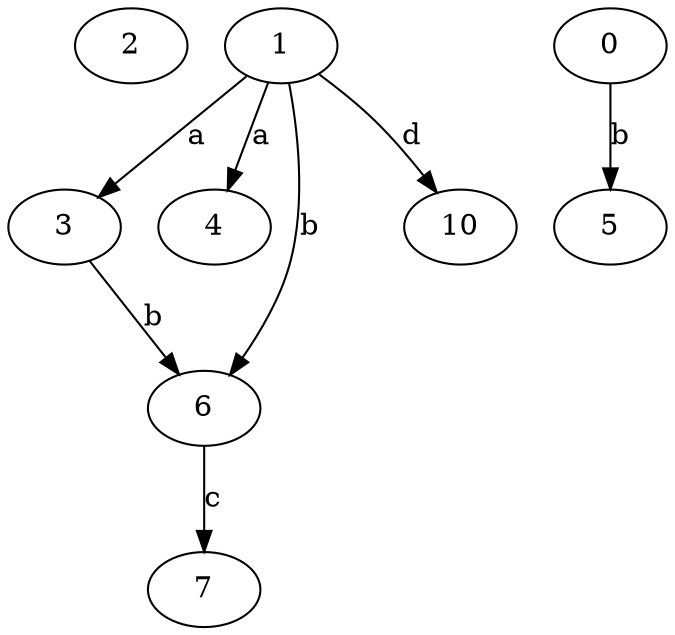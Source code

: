 strict digraph  {
2;
3;
4;
5;
6;
7;
0;
10;
1;
3 -> 6  [label=b];
6 -> 7  [label=c];
0 -> 5  [label=b];
1 -> 3  [label=a];
1 -> 4  [label=a];
1 -> 6  [label=b];
1 -> 10  [label=d];
}
